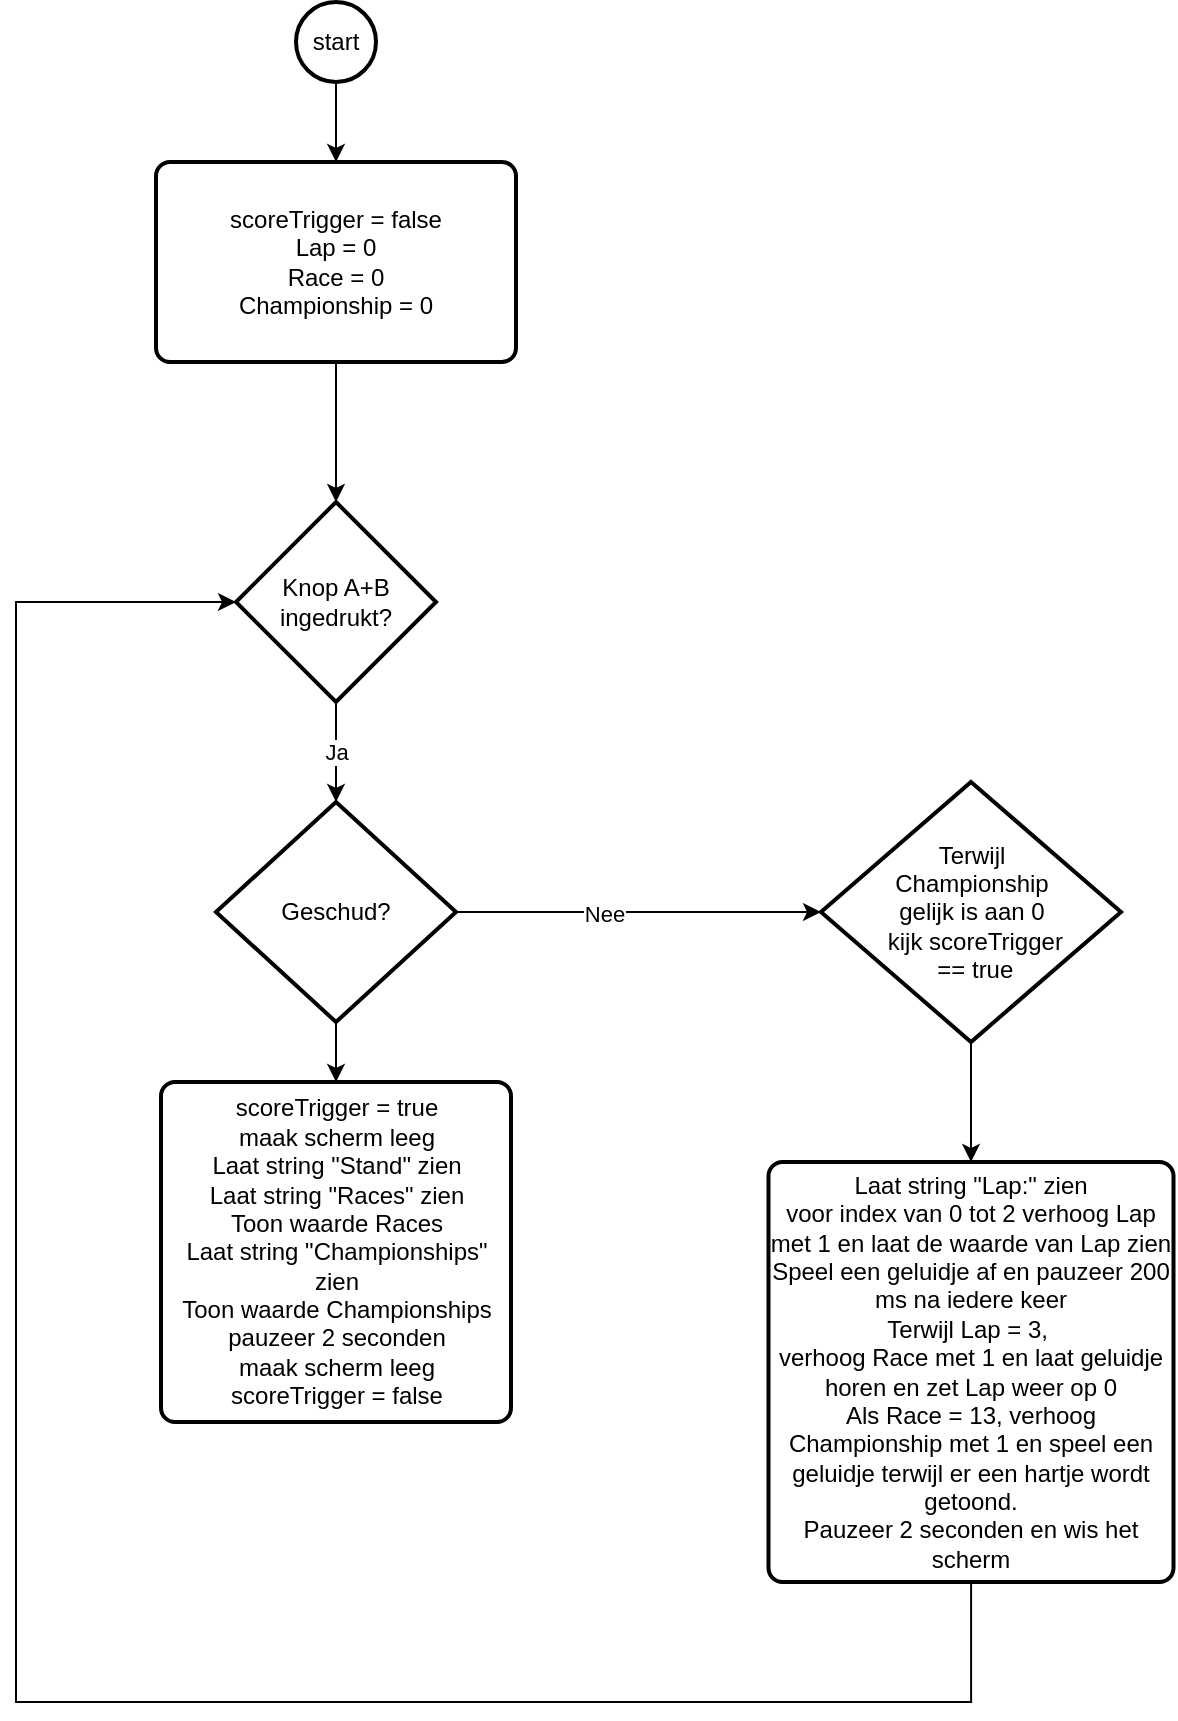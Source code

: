 <mxfile version="13.7.3" type="device"><diagram id="C5RBs43oDa-KdzZeNtuy" name="Page-1"><mxGraphModel dx="1955" dy="967" grid="1" gridSize="10" guides="1" tooltips="1" connect="1" arrows="1" fold="1" page="1" pageScale="1" pageWidth="827" pageHeight="1169" math="0" shadow="0"><root><mxCell id="WIyWlLk6GJQsqaUBKTNV-0"/><mxCell id="WIyWlLk6GJQsqaUBKTNV-1" parent="WIyWlLk6GJQsqaUBKTNV-0"/><mxCell id="4tFShQUqEo_UuxUn6P-e-0" value="start" style="strokeWidth=2;html=1;shape=mxgraph.flowchart.start_2;whiteSpace=wrap;" parent="WIyWlLk6GJQsqaUBKTNV-1" vertex="1"><mxGeometry x="260" y="40" width="40" height="40" as="geometry"/></mxCell><mxCell id="MNiLMtteIZl2i4QxFkjp-10" style="edgeStyle=orthogonalEdgeStyle;rounded=0;orthogonalLoop=1;jettySize=auto;html=1;entryX=0.5;entryY=0;entryDx=0;entryDy=0;entryPerimeter=0;" edge="1" parent="WIyWlLk6GJQsqaUBKTNV-1" source="4tFShQUqEo_UuxUn6P-e-6" target="4tFShQUqEo_UuxUn6P-e-11"><mxGeometry relative="1" as="geometry"/></mxCell><mxCell id="4tFShQUqEo_UuxUn6P-e-6" value="scoreTrigger = false&lt;br&gt;Lap = 0&lt;br&gt;Race = 0&lt;br&gt;Championship = 0" style="rounded=1;whiteSpace=wrap;html=1;absoluteArcSize=1;arcSize=14;strokeWidth=2;align=center;" parent="WIyWlLk6GJQsqaUBKTNV-1" vertex="1"><mxGeometry x="190" y="120" width="180" height="100" as="geometry"/></mxCell><mxCell id="4tFShQUqEo_UuxUn6P-e-7" value="" style="endArrow=classic;html=1;exitX=0.5;exitY=1;exitDx=0;exitDy=0;exitPerimeter=0;entryX=0.5;entryY=0;entryDx=0;entryDy=0;" parent="WIyWlLk6GJQsqaUBKTNV-1" source="4tFShQUqEo_UuxUn6P-e-0" target="4tFShQUqEo_UuxUn6P-e-6" edge="1"><mxGeometry width="50" height="50" relative="1" as="geometry"><mxPoint x="105" y="90" as="sourcePoint"/><mxPoint x="155" y="40" as="targetPoint"/></mxGeometry></mxCell><mxCell id="MNiLMtteIZl2i4QxFkjp-1" value="Ja" style="edgeStyle=orthogonalEdgeStyle;rounded=0;orthogonalLoop=1;jettySize=auto;html=1;entryX=0.5;entryY=0;entryDx=0;entryDy=0;entryPerimeter=0;" edge="1" parent="WIyWlLk6GJQsqaUBKTNV-1" source="4tFShQUqEo_UuxUn6P-e-11" target="MNiLMtteIZl2i4QxFkjp-0"><mxGeometry relative="1" as="geometry"/></mxCell><mxCell id="4tFShQUqEo_UuxUn6P-e-11" value="Knop A+B ingedrukt?" style="strokeWidth=2;html=1;shape=mxgraph.flowchart.decision;whiteSpace=wrap;" parent="WIyWlLk6GJQsqaUBKTNV-1" vertex="1"><mxGeometry x="230" y="290" width="100" height="100" as="geometry"/></mxCell><mxCell id="4tFShQUqEo_UuxUn6P-e-73" value="scoreTrigger = true&lt;br&gt;maak scherm leeg&lt;br&gt;Laat string &quot;Stand&quot; zien&lt;br&gt;Laat string &quot;Races&quot; zien&lt;br&gt;Toon waarde Races&lt;br&gt;Laat string &quot;Championships&quot; zien&lt;br&gt;Toon waarde Championships&lt;br&gt;pauzeer 2 seconden&lt;br&gt;maak scherm leeg&lt;br&gt;scoreTrigger = false" style="rounded=1;whiteSpace=wrap;html=1;absoluteArcSize=1;arcSize=14;strokeWidth=2;" parent="WIyWlLk6GJQsqaUBKTNV-1" vertex="1"><mxGeometry x="192.5" y="580" width="175" height="170" as="geometry"/></mxCell><mxCell id="MNiLMtteIZl2i4QxFkjp-2" style="edgeStyle=orthogonalEdgeStyle;rounded=0;orthogonalLoop=1;jettySize=auto;html=1;entryX=0.5;entryY=0;entryDx=0;entryDy=0;" edge="1" parent="WIyWlLk6GJQsqaUBKTNV-1" source="MNiLMtteIZl2i4QxFkjp-0" target="4tFShQUqEo_UuxUn6P-e-73"><mxGeometry relative="1" as="geometry"/></mxCell><mxCell id="MNiLMtteIZl2i4QxFkjp-4" style="edgeStyle=orthogonalEdgeStyle;rounded=0;orthogonalLoop=1;jettySize=auto;html=1;entryX=0;entryY=0.5;entryDx=0;entryDy=0;entryPerimeter=0;" edge="1" parent="WIyWlLk6GJQsqaUBKTNV-1" source="MNiLMtteIZl2i4QxFkjp-0" target="MNiLMtteIZl2i4QxFkjp-13"><mxGeometry relative="1" as="geometry"><mxPoint x="502.5" y="495" as="targetPoint"/></mxGeometry></mxCell><mxCell id="MNiLMtteIZl2i4QxFkjp-11" value="Nee" style="edgeLabel;html=1;align=center;verticalAlign=middle;resizable=0;points=[];" vertex="1" connectable="0" parent="MNiLMtteIZl2i4QxFkjp-4"><mxGeometry x="-0.205" y="-1" relative="1" as="geometry"><mxPoint x="1" as="offset"/></mxGeometry></mxCell><mxCell id="MNiLMtteIZl2i4QxFkjp-0" value="Geschud?" style="strokeWidth=2;html=1;shape=mxgraph.flowchart.decision;whiteSpace=wrap;" vertex="1" parent="WIyWlLk6GJQsqaUBKTNV-1"><mxGeometry x="220" y="440" width="120" height="110" as="geometry"/></mxCell><mxCell id="MNiLMtteIZl2i4QxFkjp-15" style="edgeStyle=orthogonalEdgeStyle;rounded=0;orthogonalLoop=1;jettySize=auto;html=1;entryX=0.5;entryY=0;entryDx=0;entryDy=0;" edge="1" parent="WIyWlLk6GJQsqaUBKTNV-1" source="MNiLMtteIZl2i4QxFkjp-13" target="MNiLMtteIZl2i4QxFkjp-14"><mxGeometry relative="1" as="geometry"/></mxCell><mxCell id="MNiLMtteIZl2i4QxFkjp-13" value="Terwijl &lt;br&gt;Championship &lt;br&gt;gelijk is aan 0&lt;br&gt;&amp;nbsp;kijk scoreTrigger&lt;br&gt;&amp;nbsp;== true" style="strokeWidth=2;html=1;shape=mxgraph.flowchart.decision;whiteSpace=wrap;" vertex="1" parent="WIyWlLk6GJQsqaUBKTNV-1"><mxGeometry x="522.5" y="430" width="150" height="130" as="geometry"/></mxCell><mxCell id="MNiLMtteIZl2i4QxFkjp-23" style="edgeStyle=orthogonalEdgeStyle;rounded=0;orthogonalLoop=1;jettySize=auto;html=1;entryX=0;entryY=0.5;entryDx=0;entryDy=0;entryPerimeter=0;" edge="1" parent="WIyWlLk6GJQsqaUBKTNV-1" source="MNiLMtteIZl2i4QxFkjp-14" target="4tFShQUqEo_UuxUn6P-e-11"><mxGeometry relative="1" as="geometry"><Array as="points"><mxPoint x="598" y="890"/><mxPoint x="120" y="890"/><mxPoint x="120" y="340"/></Array></mxGeometry></mxCell><mxCell id="MNiLMtteIZl2i4QxFkjp-14" value="Laat string &quot;Lap:&quot; zien&lt;br&gt;voor index van 0 tot 2 verhoog Lap met 1 en laat de waarde van Lap zien&lt;br&gt;Speel een geluidje af en pauzeer 200 ms na iedere keer&lt;br&gt;Terwijl Lap = 3,&amp;nbsp;&lt;br&gt;verhoog Race met 1 en laat geluidje horen en zet Lap weer op 0&lt;br&gt;Als Race = 13, verhoog Championship met 1 en speel een geluidje terwijl er een hartje wordt getoond.&lt;br&gt;Pauzeer 2 seconden en wis het scherm" style="rounded=1;whiteSpace=wrap;html=1;absoluteArcSize=1;arcSize=14;strokeWidth=2;" vertex="1" parent="WIyWlLk6GJQsqaUBKTNV-1"><mxGeometry x="496.25" y="620" width="202.5" height="210" as="geometry"/></mxCell></root></mxGraphModel></diagram></mxfile>